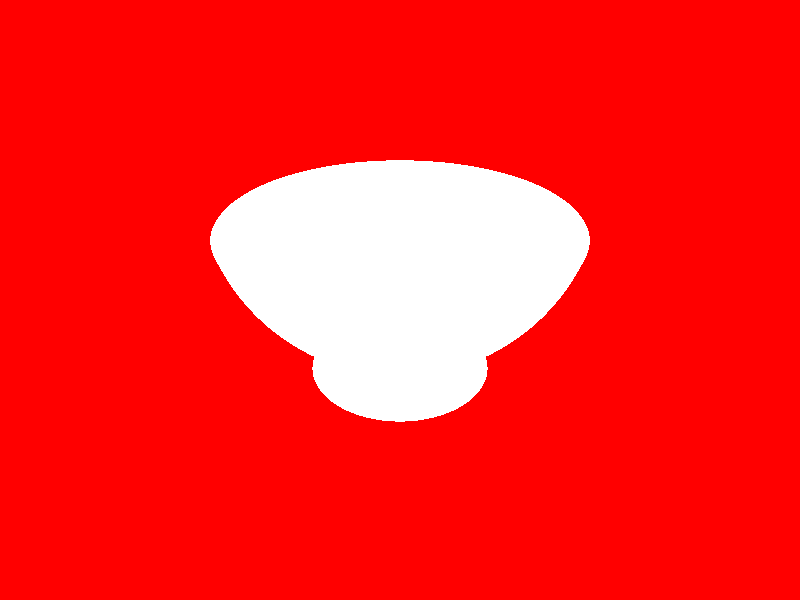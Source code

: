 #include "colors.inc"
// La posicion de la camara
camera {
 location <3,10,13>
 look_at <0,2,0>
}
// Punto de luz
light_source {
 <0,100,-60>
 color rgb <1,1,1> // White
}

plane {
    y, 0
    pigment {Red}
}


#declare base_bowl =
union {
    //Base sides
    difference {
        torus { 4, 2 pigment{White transmit 1}translate <0,0.1,0>}
        torus { 5, 2.825} 
    }
    //Base bottom
    cylinder { <0,-0.69,0>, <0,-0.68,0>, 2.119}   
} 

#declare bowl =
union {
    //Base
    object {base_bowl scale <1,0.6,1>} 
    //Semisphere
    union{        
        intersection {
            sphere { <0,4.5,0>, 4.5  } 
            plane { y, 3.5 pigment{White transmit 1}}
            translate <0,0.08,0>
        }
        intersection {
            sphere { <0,4.5,0>, 4.25 }
            plane { y, 3.5 pigment{White transmit 1}}
            translate <0,0.08,0> 
        }    
        torus { 4.255, 0.13 translate <0,3.54,0>}
    }
}

object {
    bowl 
    translate <0,0.66,0>
    pigment {White}
    finish{
        ambient 0.3
        brilliance 0.7
        specular 0.9
        phong 0.9
        phong_size 150
        reflection 0.03
        metallic
    }
}